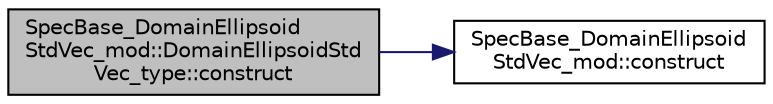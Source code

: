 digraph "SpecBase_DomainEllipsoidStdVec_mod::DomainEllipsoidStdVec_type::construct"
{
 // LATEX_PDF_SIZE
  edge [fontname="Helvetica",fontsize="10",labelfontname="Helvetica",labelfontsize="10"];
  node [fontname="Helvetica",fontsize="10",shape=record];
  rankdir="LR";
  Node1 [label="SpecBase_DomainEllipsoid\lStdVec_mod::DomainEllipsoidStd\lVec_type::construct",height=0.2,width=0.4,color="black", fillcolor="grey75", style="filled", fontcolor="black",tooltip=" "];
  Node1 -> Node2 [color="midnightblue",fontsize="10",style="solid",fontname="Helvetica"];
  Node2 [label="SpecBase_DomainEllipsoid\lStdVec_mod::construct",height=0.2,width=0.4,color="black", fillcolor="white", style="filled",URL="$namespaceSpecBase__DomainEllipsoidStdVec__mod.html#a1ca5e01714d20f8f0a19ae42f0ef16cf",tooltip=" "];
}
